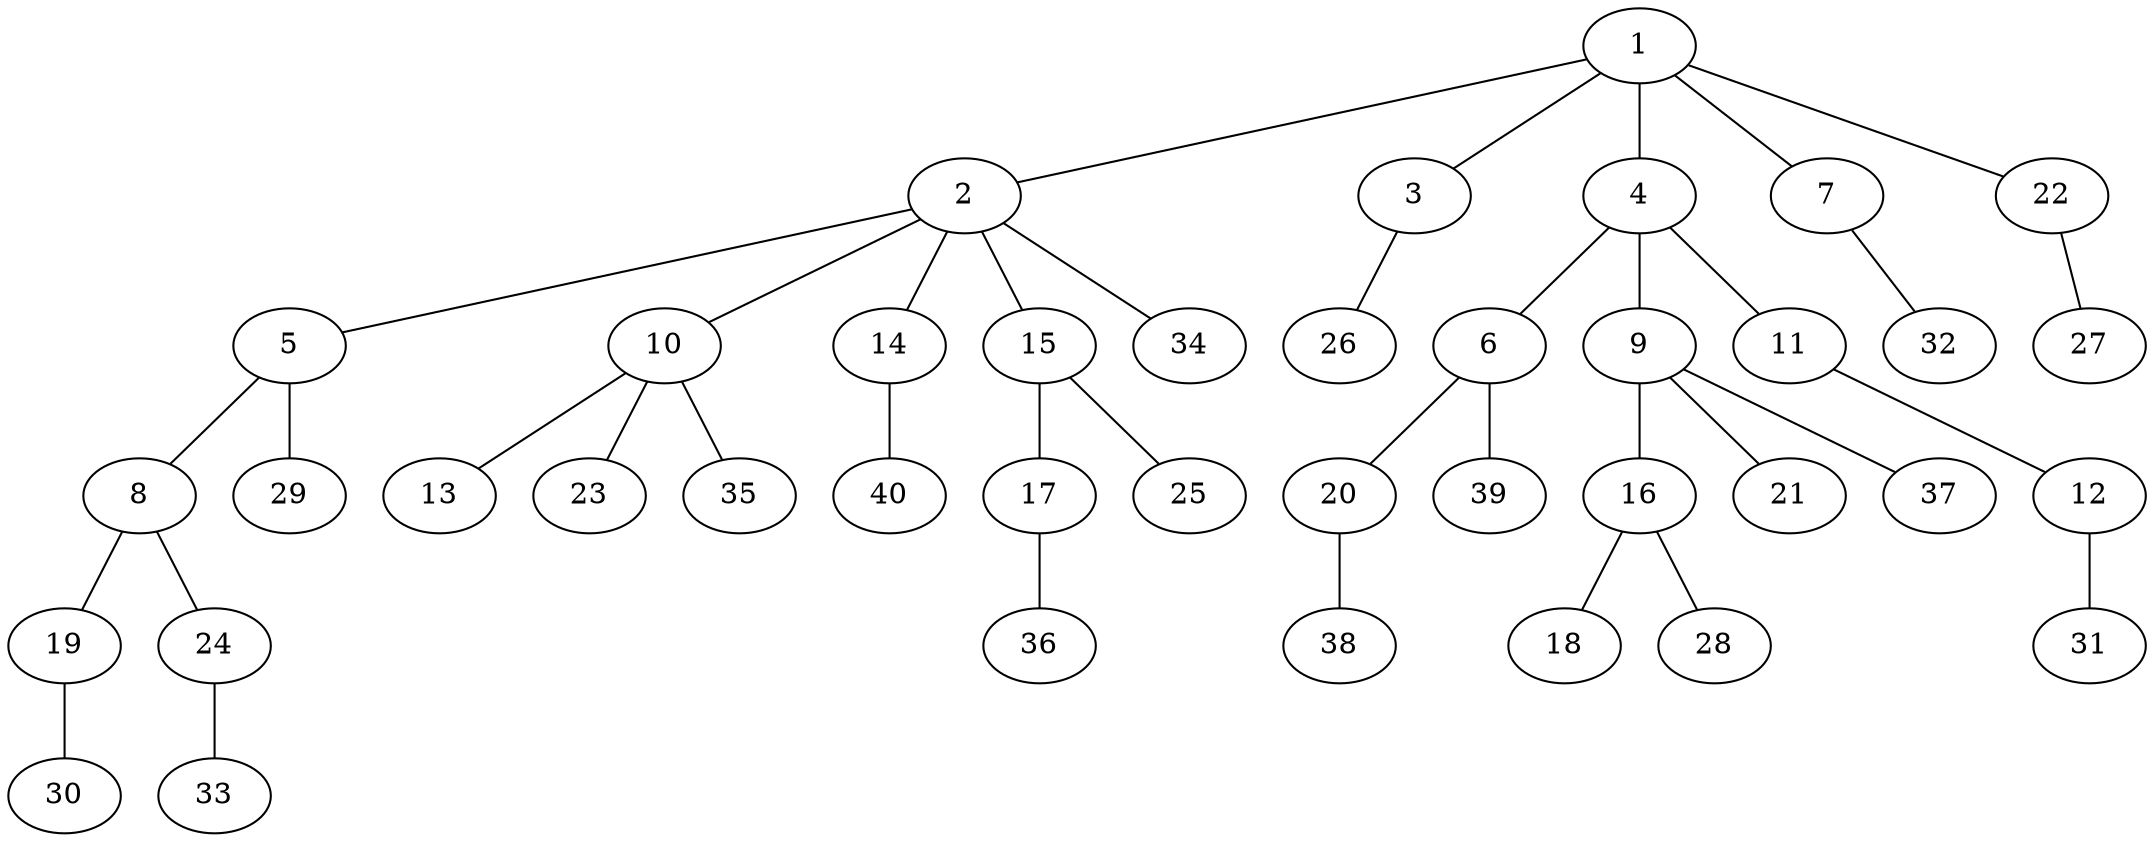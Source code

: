 graph graphname {1--2
1--3
1--4
1--7
1--22
2--5
2--10
2--14
2--15
2--34
3--26
4--6
4--9
4--11
5--8
5--29
6--20
6--39
7--32
8--19
8--24
9--16
9--21
9--37
10--13
10--23
10--35
11--12
12--31
14--40
15--17
15--25
16--18
16--28
17--36
19--30
20--38
22--27
24--33
}